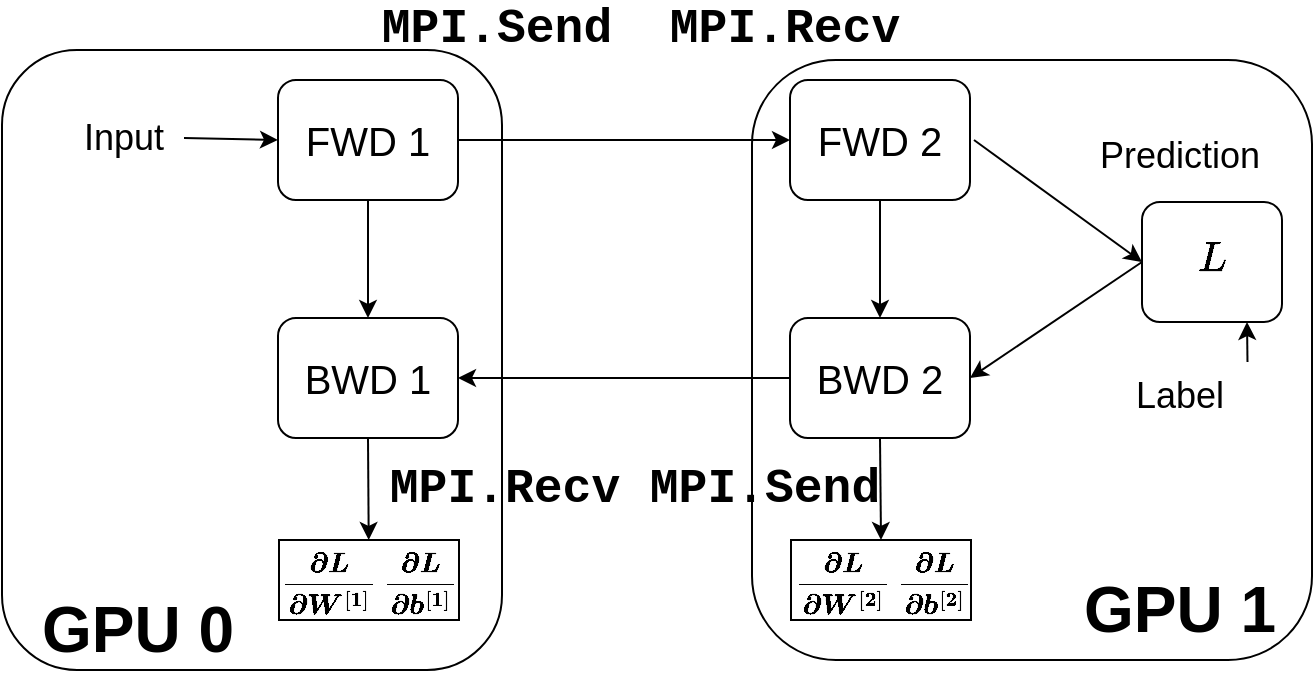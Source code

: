<mxfile version="26.0.11">
  <diagram name="第 1 页" id="aH6ZTaXwP5k0bfcdlkgT">
    <mxGraphModel dx="1234" dy="411" grid="1" gridSize="10" guides="1" tooltips="1" connect="1" arrows="1" fold="1" page="1" pageScale="1" pageWidth="827" pageHeight="1169" math="1" shadow="0">
      <root>
        <mxCell id="0" />
        <mxCell id="1" parent="0" />
        <mxCell id="OK1sKgkIxB2whGgdd0nA-53" value="" style="rounded=1;whiteSpace=wrap;html=1;fillColor=none;" parent="1" vertex="1">
          <mxGeometry x="194" y="195" width="250" height="310" as="geometry" />
        </mxCell>
        <mxCell id="rXJ4VWKaILnmn4KEP7v7-4" value="" style="rounded=1;whiteSpace=wrap;html=1;fillColor=none;" parent="1" vertex="1">
          <mxGeometry x="569" y="200" width="280" height="300" as="geometry" />
        </mxCell>
        <mxCell id="OK1sKgkIxB2whGgdd0nA-46" value="" style="rounded=0;whiteSpace=wrap;html=1;fillColor=none;" parent="1" vertex="1">
          <mxGeometry x="588.5" y="440" width="90" height="40" as="geometry" />
        </mxCell>
        <mxCell id="OK1sKgkIxB2whGgdd0nA-2" style="edgeStyle=orthogonalEdgeStyle;rounded=0;orthogonalLoop=1;jettySize=auto;html=1;exitX=1;exitY=0.5;exitDx=0;exitDy=0;entryX=0;entryY=0.5;entryDx=0;entryDy=0;" parent="1" source="OK1sKgkIxB2whGgdd0nA-4" target="OK1sKgkIxB2whGgdd0nA-7" edge="1">
          <mxGeometry relative="1" as="geometry" />
        </mxCell>
        <mxCell id="OK1sKgkIxB2whGgdd0nA-3" style="edgeStyle=orthogonalEdgeStyle;rounded=0;orthogonalLoop=1;jettySize=auto;html=1;exitX=0.5;exitY=1;exitDx=0;exitDy=0;entryX=0.5;entryY=0;entryDx=0;entryDy=0;" parent="1" source="OK1sKgkIxB2whGgdd0nA-4" target="OK1sKgkIxB2whGgdd0nA-17" edge="1">
          <mxGeometry relative="1" as="geometry" />
        </mxCell>
        <mxCell id="OK1sKgkIxB2whGgdd0nA-4" value="&lt;font style=&quot;font-size: 20px;&quot;&gt;FWD 1&lt;/font&gt;" style="rounded=1;whiteSpace=wrap;html=1;fontFamily=Helvetica;" parent="1" vertex="1">
          <mxGeometry x="332" y="210" width="90" height="60" as="geometry" />
        </mxCell>
        <mxCell id="OK1sKgkIxB2whGgdd0nA-6" style="edgeStyle=orthogonalEdgeStyle;rounded=0;orthogonalLoop=1;jettySize=auto;html=1;exitX=0.5;exitY=1;exitDx=0;exitDy=0;" parent="1" source="OK1sKgkIxB2whGgdd0nA-7" target="OK1sKgkIxB2whGgdd0nA-15" edge="1">
          <mxGeometry relative="1" as="geometry" />
        </mxCell>
        <mxCell id="OK1sKgkIxB2whGgdd0nA-7" value="&lt;font style=&quot;font-size: 20px;&quot;&gt;FWD 2&lt;/font&gt;" style="rounded=1;whiteSpace=wrap;html=1;fontFamily=Helvetica;" parent="1" vertex="1">
          <mxGeometry x="588" y="210" width="90" height="60" as="geometry" />
        </mxCell>
        <mxCell id="OK1sKgkIxB2whGgdd0nA-13" style="edgeStyle=orthogonalEdgeStyle;rounded=0;orthogonalLoop=1;jettySize=auto;html=1;exitX=0;exitY=0.5;exitDx=0;exitDy=0;" parent="1" source="OK1sKgkIxB2whGgdd0nA-15" target="OK1sKgkIxB2whGgdd0nA-17" edge="1">
          <mxGeometry relative="1" as="geometry" />
        </mxCell>
        <mxCell id="OK1sKgkIxB2whGgdd0nA-15" value="&lt;font style=&quot;font-size: 20px;&quot;&gt;BWD 2&lt;/font&gt;" style="rounded=1;whiteSpace=wrap;html=1;fontFamily=Helvetica;" parent="1" vertex="1">
          <mxGeometry x="588" y="329" width="90" height="60" as="geometry" />
        </mxCell>
        <mxCell id="OK1sKgkIxB2whGgdd0nA-17" value="&lt;font style=&quot;font-size: 20px;&quot;&gt;BWD 1&lt;/font&gt;" style="rounded=1;whiteSpace=wrap;html=1;fontFamily=Helvetica;" parent="1" vertex="1">
          <mxGeometry x="332" y="329" width="90" height="60" as="geometry" />
        </mxCell>
        <mxCell id="OK1sKgkIxB2whGgdd0nA-18" style="rounded=0;orthogonalLoop=1;jettySize=auto;html=1;exitX=0;exitY=0.5;exitDx=0;exitDy=0;entryX=1;entryY=0.5;entryDx=0;entryDy=0;" parent="1" source="OK1sKgkIxB2whGgdd0nA-19" target="OK1sKgkIxB2whGgdd0nA-15" edge="1">
          <mxGeometry relative="1" as="geometry">
            <mxPoint x="684" y="359" as="targetPoint" />
          </mxGeometry>
        </mxCell>
        <mxCell id="OK1sKgkIxB2whGgdd0nA-19" value="&lt;font style=&quot;font-size: 20px;&quot; face=&quot;Comic Sans MS&quot;&gt;&lt;br&gt;&lt;/font&gt;" style="rounded=1;whiteSpace=wrap;html=1;" parent="1" vertex="1">
          <mxGeometry x="764" y="271" width="70" height="60" as="geometry" />
        </mxCell>
        <mxCell id="OK1sKgkIxB2whGgdd0nA-20" value="" style="endArrow=classic;html=1;rounded=0;entryX=0;entryY=0.5;entryDx=0;entryDy=0;" parent="1" target="OK1sKgkIxB2whGgdd0nA-19" edge="1">
          <mxGeometry width="50" height="50" relative="1" as="geometry">
            <mxPoint x="680" y="240" as="sourcePoint" />
            <mxPoint x="724" y="340" as="targetPoint" />
          </mxGeometry>
        </mxCell>
        <mxCell id="OK1sKgkIxB2whGgdd0nA-23" value="&lt;font style=&quot;font-size: 18px;&quot; face=&quot;Helvetica&quot;&gt;Prediction&lt;/font&gt;&lt;font style=&quot;font-size: 18px;&quot;&gt;&lt;br&gt;&lt;/font&gt;" style="text;html=1;strokeColor=none;fillColor=none;align=center;verticalAlign=middle;whiteSpace=wrap;rounded=0;fontColor=#000000;fontFamily=Lucida Console;" parent="1" vertex="1">
          <mxGeometry x="738" y="238" width="90" height="20" as="geometry" />
        </mxCell>
        <mxCell id="OK1sKgkIxB2whGgdd0nA-25" value="" style="endArrow=classic;html=1;rounded=0;exitX=0.75;exitY=0;exitDx=0;exitDy=0;entryX=0.75;entryY=1;entryDx=0;entryDy=0;" parent="1" target="OK1sKgkIxB2whGgdd0nA-19" edge="1">
          <mxGeometry width="50" height="50" relative="1" as="geometry">
            <mxPoint x="816.75" y="351" as="sourcePoint" />
            <mxPoint x="744" y="301" as="targetPoint" />
          </mxGeometry>
        </mxCell>
        <mxCell id="OK1sKgkIxB2whGgdd0nA-26" value="&lt;font style=&quot;font-size: 18px;&quot;&gt;Label&lt;/font&gt;" style="text;html=1;strokeColor=none;fillColor=none;align=center;verticalAlign=middle;whiteSpace=wrap;rounded=0;fontColor=#000000;fontFamily=Helvetica;" parent="1" vertex="1">
          <mxGeometry x="743" y="358" width="80" height="20" as="geometry" />
        </mxCell>
        <mxCell id="OK1sKgkIxB2whGgdd0nA-37" value="&lt;font style=&quot;font-size: 18px;&quot; face=&quot;Helvetica&quot;&gt;Input&lt;/font&gt;" style="text;html=1;strokeColor=none;fillColor=none;align=center;verticalAlign=middle;whiteSpace=wrap;rounded=0;fontColor=#000000;fontFamily=Lucida Console;" parent="1" vertex="1">
          <mxGeometry x="225" y="229" width="60" height="20" as="geometry" />
        </mxCell>
        <mxCell id="OK1sKgkIxB2whGgdd0nA-38" value="" style="endArrow=classic;html=1;rounded=0;entryX=0;entryY=0.5;entryDx=0;entryDy=0;exitX=1;exitY=0.5;exitDx=0;exitDy=0;" parent="1" source="OK1sKgkIxB2whGgdd0nA-37" target="OK1sKgkIxB2whGgdd0nA-4" edge="1">
          <mxGeometry width="50" height="50" relative="1" as="geometry">
            <mxPoint x="282" y="240" as="sourcePoint" />
            <mxPoint x="312" y="130" as="targetPoint" />
          </mxGeometry>
        </mxCell>
        <mxCell id="OK1sKgkIxB2whGgdd0nA-41" value="$$\boldsymbol{\frac{\partial L}{\partial W^{[1]}&lt;br&gt;}}$$" style="text;html=1;strokeColor=none;fillColor=none;align=center;verticalAlign=middle;whiteSpace=wrap;rounded=0;" parent="1" vertex="1">
          <mxGeometry x="328" y="446" width="60" height="30" as="geometry" />
        </mxCell>
        <mxCell id="OK1sKgkIxB2whGgdd0nA-42" value="$$\boldsymbol{\frac{\partial L}{\partial b^{[1]}&lt;br&gt;}}$$" style="text;html=1;strokeColor=none;fillColor=none;align=center;verticalAlign=middle;whiteSpace=wrap;rounded=0;" parent="1" vertex="1">
          <mxGeometry x="373" y="446" width="60" height="30" as="geometry" />
        </mxCell>
        <mxCell id="OK1sKgkIxB2whGgdd0nA-43" value="" style="rounded=0;whiteSpace=wrap;html=1;fillColor=none;" parent="1" vertex="1">
          <mxGeometry x="332.5" y="440" width="90" height="40" as="geometry" />
        </mxCell>
        <mxCell id="OK1sKgkIxB2whGgdd0nA-44" value="$$\boldsymbol{\frac{\partial L}{\partial W^{[2]}&lt;br&gt;}}$$" style="text;html=1;strokeColor=none;fillColor=none;align=center;verticalAlign=middle;whiteSpace=wrap;rounded=0;" parent="1" vertex="1">
          <mxGeometry x="585" y="446" width="60" height="30" as="geometry" />
        </mxCell>
        <mxCell id="OK1sKgkIxB2whGgdd0nA-45" value="$$\boldsymbol{\frac{\partial L}{\partial b^{[2]}&lt;br&gt;}}$$" style="text;html=1;strokeColor=none;fillColor=none;align=center;verticalAlign=middle;whiteSpace=wrap;rounded=0;" parent="1" vertex="1">
          <mxGeometry x="630" y="446" width="60" height="30" as="geometry" />
        </mxCell>
        <mxCell id="OK1sKgkIxB2whGgdd0nA-50" value="" style="endArrow=classic;html=1;rounded=0;exitX=0.5;exitY=1;exitDx=0;exitDy=0;" parent="1" source="OK1sKgkIxB2whGgdd0nA-17" target="OK1sKgkIxB2whGgdd0nA-43" edge="1">
          <mxGeometry width="50" height="50" relative="1" as="geometry">
            <mxPoint x="222" y="480" as="sourcePoint" />
            <mxPoint x="272" y="430" as="targetPoint" />
          </mxGeometry>
        </mxCell>
        <mxCell id="OK1sKgkIxB2whGgdd0nA-51" value="" style="endArrow=classic;html=1;rounded=0;exitX=0.5;exitY=1;exitDx=0;exitDy=0;entryX=0.5;entryY=0;entryDx=0;entryDy=0;" parent="1" source="OK1sKgkIxB2whGgdd0nA-15" target="OK1sKgkIxB2whGgdd0nA-46" edge="1">
          <mxGeometry width="50" height="50" relative="1" as="geometry">
            <mxPoint x="678" y="639" as="sourcePoint" />
            <mxPoint x="728" y="589" as="targetPoint" />
          </mxGeometry>
        </mxCell>
        <mxCell id="OK1sKgkIxB2whGgdd0nA-118" style="edgeStyle=orthogonalEdgeStyle;rounded=0;orthogonalLoop=1;jettySize=auto;html=1;exitX=0.5;exitY=1;exitDx=0;exitDy=0;" parent="1" source="OK1sKgkIxB2whGgdd0nA-26" target="OK1sKgkIxB2whGgdd0nA-26" edge="1">
          <mxGeometry relative="1" as="geometry" />
        </mxCell>
        <mxCell id="OK1sKgkIxB2whGgdd0nA-119" value="$$L$$" style="text;html=1;strokeColor=none;fillColor=none;align=center;verticalAlign=middle;whiteSpace=wrap;rounded=0;fontSize=18;" parent="1" vertex="1">
          <mxGeometry x="778" y="285" width="43" height="30" as="geometry" />
        </mxCell>
        <mxCell id="OK1sKgkIxB2whGgdd0nA-121" value="&lt;font style=&quot;font-size: 32px;&quot;&gt;GPU 0&lt;/font&gt;" style="text;html=1;strokeColor=none;fillColor=none;align=center;verticalAlign=middle;whiteSpace=wrap;rounded=0;fontStyle=1" parent="1" vertex="1">
          <mxGeometry x="202" y="470" width="120" height="30" as="geometry" />
        </mxCell>
        <mxCell id="rXJ4VWKaILnmn4KEP7v7-6" value="&lt;font style=&quot;font-size: 24px;&quot; face=&quot;Courier New&quot;&gt;&lt;b&gt;MPI.Recv&lt;/b&gt;&lt;/font&gt;" style="text;html=1;strokeColor=none;fillColor=none;align=center;verticalAlign=middle;whiteSpace=wrap;rounded=0;" parent="1" vertex="1">
          <mxGeometry x="337" y="400.0" width="217" height="30" as="geometry" />
        </mxCell>
        <mxCell id="rXJ4VWKaILnmn4KEP7v7-7" value="&lt;font style=&quot;font-size: 24px;&quot; face=&quot;Courier New&quot;&gt;&lt;b&gt;MPI.Send&lt;/b&gt;&lt;/font&gt;" style="text;html=1;strokeColor=none;fillColor=none;align=center;verticalAlign=middle;whiteSpace=wrap;rounded=0;" parent="1" vertex="1">
          <mxGeometry x="332.5" y="170.0" width="217" height="30" as="geometry" />
        </mxCell>
        <mxCell id="rXJ4VWKaILnmn4KEP7v7-8" value="&lt;font style=&quot;font-size: 32px;&quot;&gt;GPU 1&lt;/font&gt;" style="text;html=1;strokeColor=none;fillColor=none;align=center;verticalAlign=middle;whiteSpace=wrap;rounded=0;fontStyle=1" parent="1" vertex="1">
          <mxGeometry x="723" y="460" width="120" height="30" as="geometry" />
        </mxCell>
        <mxCell id="imx6infDJn1aOwcLDLps-1" value="&lt;font style=&quot;font-size: 24px;&quot; face=&quot;Courier New&quot;&gt;&lt;b&gt;MPI.Recv&lt;/b&gt;&lt;/font&gt;" style="text;html=1;strokeColor=none;fillColor=none;align=center;verticalAlign=middle;whiteSpace=wrap;rounded=0;" parent="1" vertex="1">
          <mxGeometry x="477" y="170.0" width="217" height="30" as="geometry" />
        </mxCell>
        <mxCell id="imx6infDJn1aOwcLDLps-2" value="&lt;font style=&quot;font-size: 24px;&quot; face=&quot;Courier New&quot;&gt;&lt;b&gt;MPI.Send&lt;/b&gt;&lt;/font&gt;" style="text;html=1;strokeColor=none;fillColor=none;align=center;verticalAlign=middle;whiteSpace=wrap;rounded=0;" parent="1" vertex="1">
          <mxGeometry x="467" y="400.0" width="217" height="30" as="geometry" />
        </mxCell>
      </root>
    </mxGraphModel>
  </diagram>
</mxfile>
